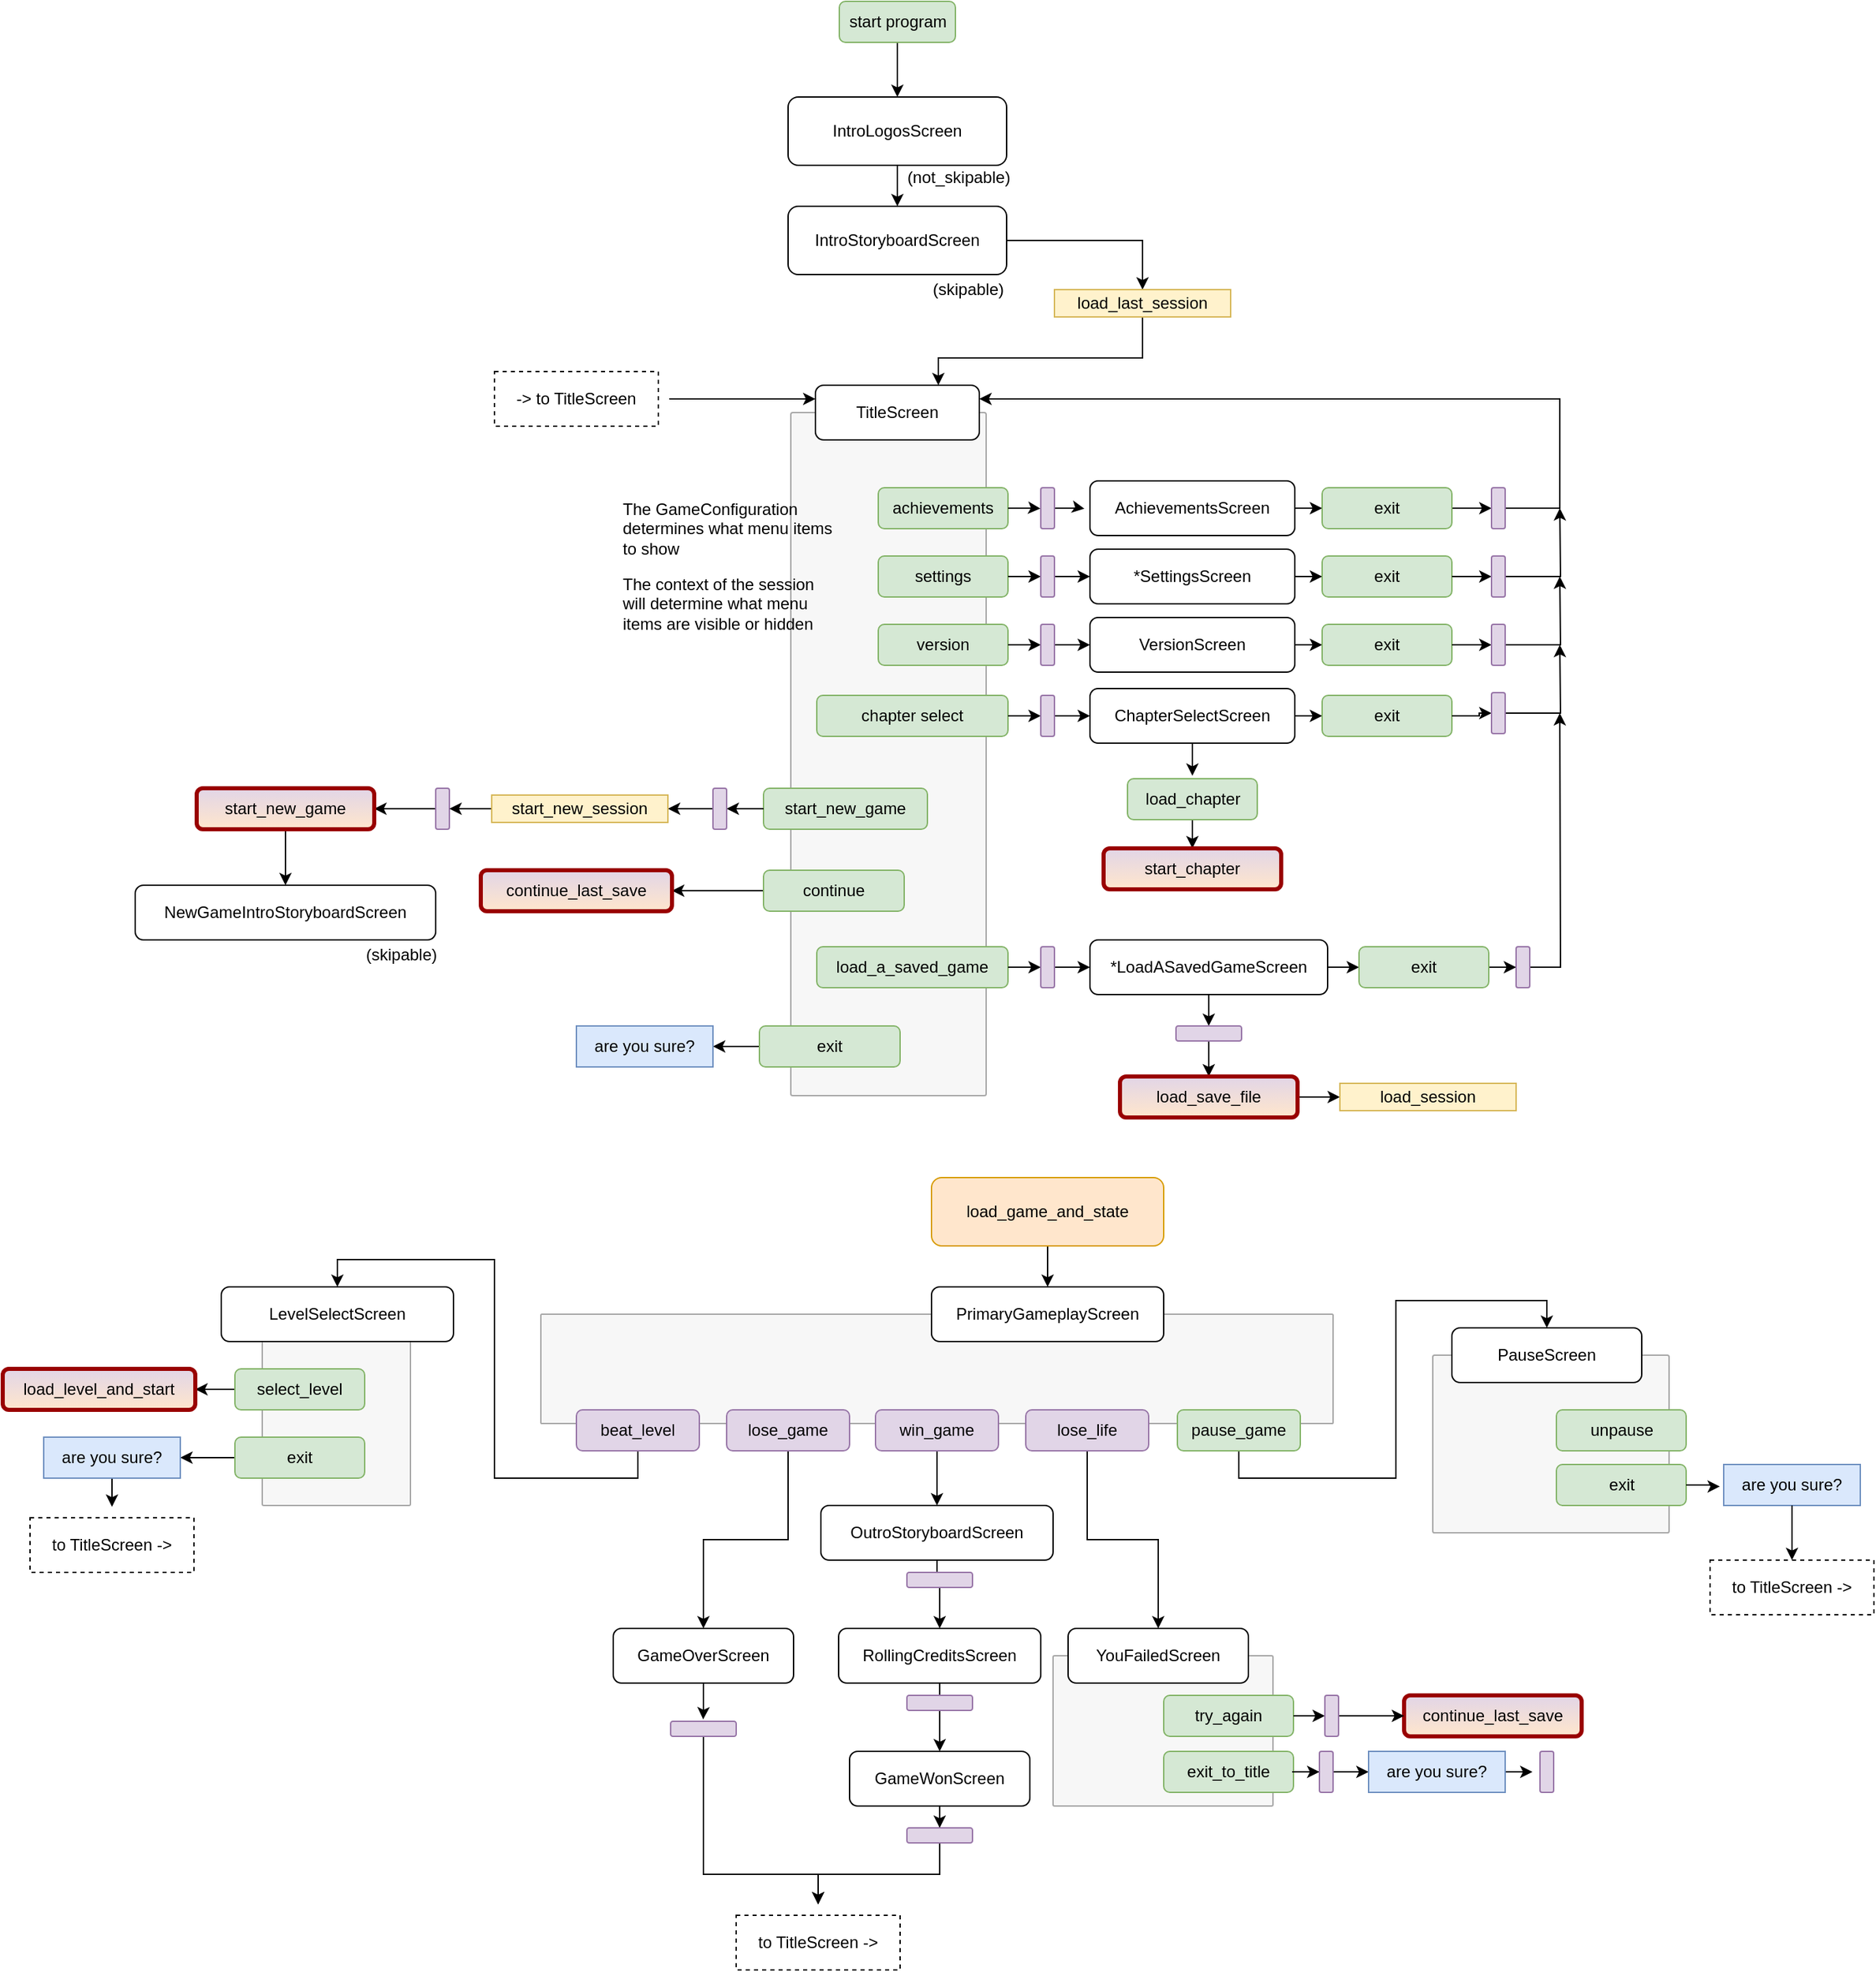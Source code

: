 <mxfile version="24.0.1" type="device">
  <diagram id="C5RBs43oDa-KdzZeNtuy" name="Page-1">
    <mxGraphModel dx="1967" dy="2144" grid="1" gridSize="10" guides="1" tooltips="1" connect="1" arrows="1" fold="1" page="1" pageScale="1" pageWidth="827" pageHeight="1169" math="0" shadow="0">
      <root>
        <mxCell id="WIyWlLk6GJQsqaUBKTNV-0" />
        <mxCell id="WIyWlLk6GJQsqaUBKTNV-1" parent="WIyWlLk6GJQsqaUBKTNV-0" />
        <mxCell id="-gGK8Kazen-XzmpA0Os2-193" value="" style="rounded=1;whiteSpace=wrap;html=1;fontSize=12;glass=0;strokeWidth=1;shadow=0;arcSize=1;strokeColor=#A6A6A6;fillColor=#F7F7F7;movable=1;resizable=1;rotatable=1;deletable=1;editable=1;locked=0;connectable=1;" parent="WIyWlLk6GJQsqaUBKTNV-1" vertex="1">
          <mxGeometry x="-280" y="920" width="108.5" height="140" as="geometry" />
        </mxCell>
        <mxCell id="-gGK8Kazen-XzmpA0Os2-168" value="" style="rounded=1;whiteSpace=wrap;html=1;fontSize=12;glass=0;strokeWidth=1;shadow=0;arcSize=1;strokeColor=#A6A6A6;fillColor=#F7F7F7;movable=1;resizable=1;rotatable=1;deletable=1;editable=1;locked=0;connectable=1;" parent="WIyWlLk6GJQsqaUBKTNV-1" vertex="1">
          <mxGeometry x="299" y="1170" width="161" height="110" as="geometry" />
        </mxCell>
        <mxCell id="-gGK8Kazen-XzmpA0Os2-160" value="" style="rounded=1;whiteSpace=wrap;html=1;fontSize=12;glass=0;strokeWidth=1;shadow=0;arcSize=1;strokeColor=#A6A6A6;fillColor=#F7F7F7;movable=1;resizable=1;rotatable=1;deletable=1;editable=1;locked=0;connectable=1;" parent="WIyWlLk6GJQsqaUBKTNV-1" vertex="1">
          <mxGeometry x="577" y="950" width="173" height="130" as="geometry" />
        </mxCell>
        <mxCell id="-gGK8Kazen-XzmpA0Os2-61" value="" style="rounded=1;whiteSpace=wrap;html=1;fontSize=12;glass=0;strokeWidth=1;shadow=0;arcSize=1;strokeColor=#A6A6A6;fillColor=#F7F7F7;" parent="WIyWlLk6GJQsqaUBKTNV-1" vertex="1">
          <mxGeometry x="-76" y="920" width="580" height="80" as="geometry" />
        </mxCell>
        <mxCell id="-gGK8Kazen-XzmpA0Os2-59" value="" style="rounded=1;whiteSpace=wrap;html=1;fontSize=12;glass=0;strokeWidth=1;shadow=0;arcSize=1;strokeColor=#A6A6A6;fillColor=#F7F7F7;movable=1;resizable=1;rotatable=1;deletable=1;editable=1;locked=0;connectable=1;" parent="WIyWlLk6GJQsqaUBKTNV-1" vertex="1">
          <mxGeometry x="107" y="260" width="143" height="500" as="geometry" />
        </mxCell>
        <mxCell id="WIyWlLk6GJQsqaUBKTNV-3" value="TitleScreen" style="rounded=1;whiteSpace=wrap;html=1;fontSize=12;glass=0;strokeWidth=1;shadow=0;" parent="WIyWlLk6GJQsqaUBKTNV-1" vertex="1">
          <mxGeometry x="125" y="240" width="120" height="40" as="geometry" />
        </mxCell>
        <mxCell id="-gGK8Kazen-XzmpA0Os2-84" style="edgeStyle=orthogonalEdgeStyle;rounded=0;orthogonalLoop=1;jettySize=auto;html=1;entryX=0.5;entryY=0;entryDx=0;entryDy=0;" parent="WIyWlLk6GJQsqaUBKTNV-1" source="-gGK8Kazen-XzmpA0Os2-0" target="-gGK8Kazen-XzmpA0Os2-2" edge="1">
          <mxGeometry relative="1" as="geometry" />
        </mxCell>
        <mxCell id="-gGK8Kazen-XzmpA0Os2-0" value="IntroLogosScreen" style="rounded=1;whiteSpace=wrap;html=1;fontSize=12;glass=0;strokeWidth=1;shadow=0;" parent="WIyWlLk6GJQsqaUBKTNV-1" vertex="1">
          <mxGeometry x="105" y="29" width="160" height="50" as="geometry" />
        </mxCell>
        <mxCell id="-gGK8Kazen-XzmpA0Os2-222" style="edgeStyle=orthogonalEdgeStyle;rounded=0;orthogonalLoop=1;jettySize=auto;html=1;exitX=1;exitY=0.5;exitDx=0;exitDy=0;entryX=0.5;entryY=0;entryDx=0;entryDy=0;" parent="WIyWlLk6GJQsqaUBKTNV-1" source="-gGK8Kazen-XzmpA0Os2-2" target="-gGK8Kazen-XzmpA0Os2-221" edge="1">
          <mxGeometry relative="1" as="geometry" />
        </mxCell>
        <mxCell id="-gGK8Kazen-XzmpA0Os2-2" value="IntroStoryboardScreen" style="rounded=1;whiteSpace=wrap;html=1;fontSize=12;glass=0;strokeWidth=1;shadow=0;" parent="WIyWlLk6GJQsqaUBKTNV-1" vertex="1">
          <mxGeometry x="105" y="109" width="160" height="50" as="geometry" />
        </mxCell>
        <mxCell id="-gGK8Kazen-XzmpA0Os2-4" value="" style="edgeStyle=orthogonalEdgeStyle;rounded=0;orthogonalLoop=1;jettySize=auto;html=1;" parent="WIyWlLk6GJQsqaUBKTNV-1" source="-gGK8Kazen-XzmpA0Os2-3" target="-gGK8Kazen-XzmpA0Os2-0" edge="1">
          <mxGeometry relative="1" as="geometry" />
        </mxCell>
        <mxCell id="-gGK8Kazen-XzmpA0Os2-3" value="start program" style="rounded=1;whiteSpace=wrap;html=1;fontSize=12;glass=0;strokeWidth=1;shadow=0;fillColor=#d5e8d4;strokeColor=#82b366;" parent="WIyWlLk6GJQsqaUBKTNV-1" vertex="1">
          <mxGeometry x="142.5" y="-41" width="85" height="30" as="geometry" />
        </mxCell>
        <mxCell id="-gGK8Kazen-XzmpA0Os2-28" style="edgeStyle=orthogonalEdgeStyle;rounded=0;orthogonalLoop=1;jettySize=auto;html=1;" parent="WIyWlLk6GJQsqaUBKTNV-1" source="-gGK8Kazen-XzmpA0Os2-6" target="-gGK8Kazen-XzmpA0Os2-22" edge="1">
          <mxGeometry relative="1" as="geometry" />
        </mxCell>
        <mxCell id="-gGK8Kazen-XzmpA0Os2-6" value="AchievementsScreen" style="rounded=1;whiteSpace=wrap;html=1;fontSize=12;glass=0;strokeWidth=1;shadow=0;" parent="WIyWlLk6GJQsqaUBKTNV-1" vertex="1">
          <mxGeometry x="326" y="310" width="150" height="40" as="geometry" />
        </mxCell>
        <mxCell id="-gGK8Kazen-XzmpA0Os2-27" style="edgeStyle=orthogonalEdgeStyle;rounded=0;orthogonalLoop=1;jettySize=auto;html=1;" parent="WIyWlLk6GJQsqaUBKTNV-1" source="-gGK8Kazen-XzmpA0Os2-7" target="-gGK8Kazen-XzmpA0Os2-23" edge="1">
          <mxGeometry relative="1" as="geometry" />
        </mxCell>
        <mxCell id="-gGK8Kazen-XzmpA0Os2-7" value="*SettingsScreen" style="rounded=1;whiteSpace=wrap;html=1;fontSize=12;glass=0;strokeWidth=1;shadow=0;" parent="WIyWlLk6GJQsqaUBKTNV-1" vertex="1">
          <mxGeometry x="326" y="360" width="150" height="40" as="geometry" />
        </mxCell>
        <mxCell id="-gGK8Kazen-XzmpA0Os2-25" style="edgeStyle=orthogonalEdgeStyle;rounded=0;orthogonalLoop=1;jettySize=auto;html=1;entryX=0;entryY=0.5;entryDx=0;entryDy=0;" parent="WIyWlLk6GJQsqaUBKTNV-1" source="-gGK8Kazen-XzmpA0Os2-8" target="-gGK8Kazen-XzmpA0Os2-24" edge="1">
          <mxGeometry relative="1" as="geometry" />
        </mxCell>
        <mxCell id="-gGK8Kazen-XzmpA0Os2-8" value="VersionScreen" style="rounded=1;whiteSpace=wrap;html=1;fontSize=12;glass=0;strokeWidth=1;shadow=0;" parent="WIyWlLk6GJQsqaUBKTNV-1" vertex="1">
          <mxGeometry x="326" y="410" width="150" height="40" as="geometry" />
        </mxCell>
        <mxCell id="-gGK8Kazen-XzmpA0Os2-10" value="achievements" style="rounded=1;whiteSpace=wrap;html=1;fontSize=12;glass=0;strokeWidth=1;shadow=0;fillColor=#d5e8d4;strokeColor=#82b366;" parent="WIyWlLk6GJQsqaUBKTNV-1" vertex="1">
          <mxGeometry x="171" y="315" width="95" height="30" as="geometry" />
        </mxCell>
        <mxCell id="-gGK8Kazen-XzmpA0Os2-11" style="edgeStyle=orthogonalEdgeStyle;rounded=0;orthogonalLoop=1;jettySize=auto;html=1;entryX=-0.027;entryY=0.508;entryDx=0;entryDy=0;entryPerimeter=0;" parent="WIyWlLk6GJQsqaUBKTNV-1" source="-gGK8Kazen-XzmpA0Os2-112" target="-gGK8Kazen-XzmpA0Os2-6" edge="1">
          <mxGeometry relative="1" as="geometry" />
        </mxCell>
        <mxCell id="-gGK8Kazen-XzmpA0Os2-13" style="edgeStyle=orthogonalEdgeStyle;rounded=0;orthogonalLoop=1;jettySize=auto;html=1;entryX=0;entryY=0.5;entryDx=0;entryDy=0;" parent="WIyWlLk6GJQsqaUBKTNV-1" source="-gGK8Kazen-XzmpA0Os2-110" target="-gGK8Kazen-XzmpA0Os2-7" edge="1">
          <mxGeometry relative="1" as="geometry" />
        </mxCell>
        <mxCell id="-gGK8Kazen-XzmpA0Os2-12" value="settings" style="rounded=1;whiteSpace=wrap;html=1;fontSize=12;glass=0;strokeWidth=1;shadow=0;fillColor=#d5e8d4;strokeColor=#82b366;" parent="WIyWlLk6GJQsqaUBKTNV-1" vertex="1">
          <mxGeometry x="171" y="365" width="95" height="30" as="geometry" />
        </mxCell>
        <mxCell id="-gGK8Kazen-XzmpA0Os2-15" style="edgeStyle=orthogonalEdgeStyle;rounded=0;orthogonalLoop=1;jettySize=auto;html=1;entryX=0;entryY=0.5;entryDx=0;entryDy=0;" parent="WIyWlLk6GJQsqaUBKTNV-1" source="-gGK8Kazen-XzmpA0Os2-109" target="-gGK8Kazen-XzmpA0Os2-8" edge="1">
          <mxGeometry relative="1" as="geometry" />
        </mxCell>
        <mxCell id="-gGK8Kazen-XzmpA0Os2-14" value="version" style="rounded=1;whiteSpace=wrap;html=1;fontSize=12;glass=0;strokeWidth=1;shadow=0;fillColor=#d5e8d4;strokeColor=#82b366;" parent="WIyWlLk6GJQsqaUBKTNV-1" vertex="1">
          <mxGeometry x="171" y="415" width="95" height="30" as="geometry" />
        </mxCell>
        <mxCell id="-gGK8Kazen-XzmpA0Os2-131" style="edgeStyle=orthogonalEdgeStyle;rounded=0;orthogonalLoop=1;jettySize=auto;html=1;" parent="WIyWlLk6GJQsqaUBKTNV-1" source="-gGK8Kazen-XzmpA0Os2-16" edge="1">
          <mxGeometry relative="1" as="geometry">
            <mxPoint x="20" y="610" as="targetPoint" />
          </mxGeometry>
        </mxCell>
        <mxCell id="-gGK8Kazen-XzmpA0Os2-16" value="continue" style="rounded=1;whiteSpace=wrap;html=1;fontSize=12;glass=0;strokeWidth=1;shadow=0;fillColor=#d5e8d4;strokeColor=#82b366;" parent="WIyWlLk6GJQsqaUBKTNV-1" vertex="1">
          <mxGeometry x="87" y="595" width="103" height="30" as="geometry" />
        </mxCell>
        <mxCell id="-gGK8Kazen-XzmpA0Os2-132" style="edgeStyle=orthogonalEdgeStyle;rounded=0;orthogonalLoop=1;jettySize=auto;html=1;entryX=0;entryY=0.5;entryDx=0;entryDy=0;" parent="WIyWlLk6GJQsqaUBKTNV-1" source="-gGK8Kazen-XzmpA0Os2-133" target="-gGK8Kazen-XzmpA0Os2-83" edge="1">
          <mxGeometry relative="1" as="geometry" />
        </mxCell>
        <mxCell id="-gGK8Kazen-XzmpA0Os2-18" value="load_a_saved_game" style="rounded=1;whiteSpace=wrap;html=1;fontSize=12;glass=0;strokeWidth=1;shadow=0;fillColor=#d5e8d4;strokeColor=#82b366;" parent="WIyWlLk6GJQsqaUBKTNV-1" vertex="1">
          <mxGeometry x="126" y="651" width="140" height="30" as="geometry" />
        </mxCell>
        <mxCell id="-gGK8Kazen-XzmpA0Os2-19" value="start_new_game" style="rounded=1;whiteSpace=wrap;html=1;fontSize=12;glass=0;strokeWidth=1;shadow=0;fillColor=#d5e8d4;strokeColor=#82b366;" parent="WIyWlLk6GJQsqaUBKTNV-1" vertex="1">
          <mxGeometry x="87" y="535" width="120" height="30" as="geometry" />
        </mxCell>
        <mxCell id="-gGK8Kazen-XzmpA0Os2-123" style="edgeStyle=orthogonalEdgeStyle;rounded=0;orthogonalLoop=1;jettySize=auto;html=1;entryX=0;entryY=0.5;entryDx=0;entryDy=0;" parent="WIyWlLk6GJQsqaUBKTNV-1" source="-gGK8Kazen-XzmpA0Os2-22" target="-gGK8Kazen-XzmpA0Os2-121" edge="1">
          <mxGeometry relative="1" as="geometry" />
        </mxCell>
        <mxCell id="-gGK8Kazen-XzmpA0Os2-22" value="exit" style="rounded=1;whiteSpace=wrap;html=1;fontSize=12;glass=0;strokeWidth=1;shadow=0;fillColor=#d5e8d4;strokeColor=#82b366;" parent="WIyWlLk6GJQsqaUBKTNV-1" vertex="1">
          <mxGeometry x="496" y="315" width="95" height="30" as="geometry" />
        </mxCell>
        <mxCell id="-gGK8Kazen-XzmpA0Os2-116" style="edgeStyle=orthogonalEdgeStyle;rounded=0;orthogonalLoop=1;jettySize=auto;html=1;" parent="WIyWlLk6GJQsqaUBKTNV-1" source="-gGK8Kazen-XzmpA0Os2-125" edge="1">
          <mxGeometry relative="1" as="geometry">
            <mxPoint x="670.0" y="330" as="targetPoint" />
          </mxGeometry>
        </mxCell>
        <mxCell id="-gGK8Kazen-XzmpA0Os2-23" value="exit" style="rounded=1;whiteSpace=wrap;html=1;fontSize=12;glass=0;strokeWidth=1;shadow=0;fillColor=#d5e8d4;strokeColor=#82b366;" parent="WIyWlLk6GJQsqaUBKTNV-1" vertex="1">
          <mxGeometry x="496" y="365" width="95" height="30" as="geometry" />
        </mxCell>
        <mxCell id="-gGK8Kazen-XzmpA0Os2-117" style="edgeStyle=orthogonalEdgeStyle;rounded=0;orthogonalLoop=1;jettySize=auto;html=1;" parent="WIyWlLk6GJQsqaUBKTNV-1" source="-gGK8Kazen-XzmpA0Os2-127" edge="1">
          <mxGeometry relative="1" as="geometry">
            <mxPoint x="670.0" y="380" as="targetPoint" />
          </mxGeometry>
        </mxCell>
        <mxCell id="-gGK8Kazen-XzmpA0Os2-24" value="exit" style="rounded=1;whiteSpace=wrap;html=1;fontSize=12;glass=0;strokeWidth=1;shadow=0;fillColor=#d5e8d4;strokeColor=#82b366;" parent="WIyWlLk6GJQsqaUBKTNV-1" vertex="1">
          <mxGeometry x="496" y="415" width="95" height="30" as="geometry" />
        </mxCell>
        <mxCell id="-gGK8Kazen-XzmpA0Os2-35" style="edgeStyle=orthogonalEdgeStyle;rounded=0;orthogonalLoop=1;jettySize=auto;html=1;entryX=0;entryY=0.5;entryDx=0;entryDy=0;" parent="WIyWlLk6GJQsqaUBKTNV-1" source="-gGK8Kazen-XzmpA0Os2-106" target="-gGK8Kazen-XzmpA0Os2-34" edge="1">
          <mxGeometry relative="1" as="geometry" />
        </mxCell>
        <mxCell id="-gGK8Kazen-XzmpA0Os2-33" value="chapter select" style="rounded=1;whiteSpace=wrap;html=1;fontSize=12;glass=0;strokeWidth=1;shadow=0;fillColor=#d5e8d4;strokeColor=#82b366;" parent="WIyWlLk6GJQsqaUBKTNV-1" vertex="1">
          <mxGeometry x="126" y="467" width="140" height="30" as="geometry" />
        </mxCell>
        <mxCell id="-gGK8Kazen-XzmpA0Os2-37" style="edgeStyle=orthogonalEdgeStyle;rounded=0;orthogonalLoop=1;jettySize=auto;html=1;" parent="WIyWlLk6GJQsqaUBKTNV-1" source="-gGK8Kazen-XzmpA0Os2-34" target="-gGK8Kazen-XzmpA0Os2-36" edge="1">
          <mxGeometry relative="1" as="geometry" />
        </mxCell>
        <mxCell id="-gGK8Kazen-XzmpA0Os2-34" value="ChapterSelectScreen" style="rounded=1;whiteSpace=wrap;html=1;fontSize=12;glass=0;strokeWidth=1;shadow=0;" parent="WIyWlLk6GJQsqaUBKTNV-1" vertex="1">
          <mxGeometry x="326" y="462" width="150" height="40" as="geometry" />
        </mxCell>
        <mxCell id="-gGK8Kazen-XzmpA0Os2-118" style="edgeStyle=orthogonalEdgeStyle;rounded=0;orthogonalLoop=1;jettySize=auto;html=1;" parent="WIyWlLk6GJQsqaUBKTNV-1" source="-gGK8Kazen-XzmpA0Os2-129" edge="1">
          <mxGeometry relative="1" as="geometry">
            <mxPoint x="670.0" y="430" as="targetPoint" />
          </mxGeometry>
        </mxCell>
        <mxCell id="-gGK8Kazen-XzmpA0Os2-36" value="exit" style="rounded=1;whiteSpace=wrap;html=1;fontSize=12;glass=0;strokeWidth=1;shadow=0;fillColor=#d5e8d4;strokeColor=#82b366;" parent="WIyWlLk6GJQsqaUBKTNV-1" vertex="1">
          <mxGeometry x="496" y="467" width="95" height="30" as="geometry" />
        </mxCell>
        <mxCell id="-gGK8Kazen-XzmpA0Os2-47" style="edgeStyle=orthogonalEdgeStyle;rounded=0;orthogonalLoop=1;jettySize=auto;html=1;entryX=0.5;entryY=0;entryDx=0;entryDy=0;" parent="WIyWlLk6GJQsqaUBKTNV-1" source="-gGK8Kazen-XzmpA0Os2-39" target="-gGK8Kazen-XzmpA0Os2-45" edge="1">
          <mxGeometry relative="1" as="geometry" />
        </mxCell>
        <mxCell id="-gGK8Kazen-XzmpA0Os2-39" value="load_game_and_state" style="rounded=1;whiteSpace=wrap;html=1;fontSize=12;glass=0;strokeWidth=1;shadow=0;fillColor=#ffe6cc;strokeColor=#d79b00;" parent="WIyWlLk6GJQsqaUBKTNV-1" vertex="1">
          <mxGeometry x="210" y="820" width="170" height="50" as="geometry" />
        </mxCell>
        <mxCell id="-gGK8Kazen-XzmpA0Os2-45" value="PrimaryGameplayScreen" style="rounded=1;whiteSpace=wrap;html=1;fontSize=12;glass=0;strokeWidth=1;shadow=0;" parent="WIyWlLk6GJQsqaUBKTNV-1" vertex="1">
          <mxGeometry x="210" y="900" width="170" height="40" as="geometry" />
        </mxCell>
        <mxCell id="-gGK8Kazen-XzmpA0Os2-56" style="edgeStyle=orthogonalEdgeStyle;rounded=0;orthogonalLoop=1;jettySize=auto;html=1;" parent="WIyWlLk6GJQsqaUBKTNV-1" source="-gGK8Kazen-XzmpA0Os2-48" target="-gGK8Kazen-XzmpA0Os2-55" edge="1">
          <mxGeometry relative="1" as="geometry" />
        </mxCell>
        <mxCell id="-gGK8Kazen-XzmpA0Os2-48" value="win_game" style="rounded=1;whiteSpace=wrap;html=1;fontSize=12;glass=0;strokeWidth=1;shadow=0;fillColor=#e1d5e7;strokeColor=#9673a6;" parent="WIyWlLk6GJQsqaUBKTNV-1" vertex="1">
          <mxGeometry x="169" y="990" width="90" height="30" as="geometry" />
        </mxCell>
        <mxCell id="-gGK8Kazen-XzmpA0Os2-80" style="edgeStyle=orthogonalEdgeStyle;rounded=0;orthogonalLoop=1;jettySize=auto;html=1;" parent="WIyWlLk6GJQsqaUBKTNV-1" source="-gGK8Kazen-XzmpA0Os2-49" target="-gGK8Kazen-XzmpA0Os2-79" edge="1">
          <mxGeometry relative="1" as="geometry" />
        </mxCell>
        <mxCell id="-gGK8Kazen-XzmpA0Os2-49" value="lose_life" style="rounded=1;whiteSpace=wrap;html=1;fontSize=12;glass=0;strokeWidth=1;shadow=0;fillColor=#e1d5e7;strokeColor=#9673a6;" parent="WIyWlLk6GJQsqaUBKTNV-1" vertex="1">
          <mxGeometry x="279" y="990" width="90" height="30" as="geometry" />
        </mxCell>
        <mxCell id="-gGK8Kazen-XzmpA0Os2-159" style="edgeStyle=orthogonalEdgeStyle;rounded=0;orthogonalLoop=1;jettySize=auto;html=1;entryX=0.5;entryY=0;entryDx=0;entryDy=0;exitX=0.5;exitY=1;exitDx=0;exitDy=0;" parent="WIyWlLk6GJQsqaUBKTNV-1" source="-gGK8Kazen-XzmpA0Os2-51" target="-gGK8Kazen-XzmpA0Os2-74" edge="1">
          <mxGeometry relative="1" as="geometry">
            <Array as="points">
              <mxPoint x="435" y="1040" />
              <mxPoint x="550" y="1040" />
              <mxPoint x="550" y="910" />
              <mxPoint x="661" y="910" />
            </Array>
          </mxGeometry>
        </mxCell>
        <mxCell id="-gGK8Kazen-XzmpA0Os2-51" value="pause_game" style="rounded=1;whiteSpace=wrap;html=1;fontSize=12;glass=0;strokeWidth=1;shadow=0;fillColor=#d5e8d4;strokeColor=#82b366;" parent="WIyWlLk6GJQsqaUBKTNV-1" vertex="1">
          <mxGeometry x="390" y="990" width="90" height="30" as="geometry" />
        </mxCell>
        <mxCell id="-gGK8Kazen-XzmpA0Os2-190" style="edgeStyle=orthogonalEdgeStyle;rounded=0;orthogonalLoop=1;jettySize=auto;html=1;" parent="WIyWlLk6GJQsqaUBKTNV-1" source="-gGK8Kazen-XzmpA0Os2-52" target="-gGK8Kazen-XzmpA0Os2-176" edge="1">
          <mxGeometry relative="1" as="geometry" />
        </mxCell>
        <mxCell id="-gGK8Kazen-XzmpA0Os2-52" value="lose_game" style="rounded=1;whiteSpace=wrap;html=1;fontSize=12;glass=0;strokeWidth=1;shadow=0;fillColor=#e1d5e7;strokeColor=#9673a6;" parent="WIyWlLk6GJQsqaUBKTNV-1" vertex="1">
          <mxGeometry x="60" y="990" width="90" height="30" as="geometry" />
        </mxCell>
        <mxCell id="-gGK8Kazen-XzmpA0Os2-78" style="edgeStyle=orthogonalEdgeStyle;rounded=0;orthogonalLoop=1;jettySize=auto;html=1;entryX=0.5;entryY=0;entryDx=0;entryDy=0;exitX=0.5;exitY=1;exitDx=0;exitDy=0;" parent="WIyWlLk6GJQsqaUBKTNV-1" source="-gGK8Kazen-XzmpA0Os2-204" target="-gGK8Kazen-XzmpA0Os2-77" edge="1">
          <mxGeometry relative="1" as="geometry" />
        </mxCell>
        <mxCell id="-gGK8Kazen-XzmpA0Os2-55" value="OutroStoryboardScreen" style="rounded=1;whiteSpace=wrap;html=1;fontSize=12;glass=0;strokeWidth=1;shadow=0;" parent="WIyWlLk6GJQsqaUBKTNV-1" vertex="1">
          <mxGeometry x="129" y="1060" width="170" height="40" as="geometry" />
        </mxCell>
        <mxCell id="-gGK8Kazen-XzmpA0Os2-97" style="edgeStyle=orthogonalEdgeStyle;rounded=0;orthogonalLoop=1;jettySize=auto;html=1;entryX=1;entryY=0.5;entryDx=0;entryDy=0;" parent="WIyWlLk6GJQsqaUBKTNV-1" source="-gGK8Kazen-XzmpA0Os2-146" target="-gGK8Kazen-XzmpA0Os2-96" edge="1">
          <mxGeometry relative="1" as="geometry" />
        </mxCell>
        <mxCell id="-gGK8Kazen-XzmpA0Os2-60" value="NewGameIntroStoryboardScreen" style="rounded=1;whiteSpace=wrap;html=1;fontSize=12;glass=0;strokeWidth=1;shadow=0;" parent="WIyWlLk6GJQsqaUBKTNV-1" vertex="1">
          <mxGeometry x="-373" y="606" width="220" height="40" as="geometry" />
        </mxCell>
        <mxCell id="-gGK8Kazen-XzmpA0Os2-74" value="PauseScreen" style="rounded=1;whiteSpace=wrap;html=1;fontSize=12;glass=0;strokeWidth=1;shadow=0;" parent="WIyWlLk6GJQsqaUBKTNV-1" vertex="1">
          <mxGeometry x="591" y="930" width="139" height="40" as="geometry" />
        </mxCell>
        <mxCell id="-gGK8Kazen-XzmpA0Os2-180" style="edgeStyle=orthogonalEdgeStyle;rounded=0;orthogonalLoop=1;jettySize=auto;html=1;entryX=0.5;entryY=0;entryDx=0;entryDy=0;" parent="WIyWlLk6GJQsqaUBKTNV-1" source="-gGK8Kazen-XzmpA0Os2-77" target="-gGK8Kazen-XzmpA0Os2-158" edge="1">
          <mxGeometry relative="1" as="geometry" />
        </mxCell>
        <mxCell id="-gGK8Kazen-XzmpA0Os2-77" value="GameWonScreen" style="rounded=1;whiteSpace=wrap;html=1;fontSize=12;glass=0;strokeWidth=1;shadow=0;" parent="WIyWlLk6GJQsqaUBKTNV-1" vertex="1">
          <mxGeometry x="150" y="1240" width="132" height="40" as="geometry" />
        </mxCell>
        <mxCell id="-gGK8Kazen-XzmpA0Os2-79" value="YouFailedScreen" style="rounded=1;whiteSpace=wrap;html=1;fontSize=12;glass=0;strokeWidth=1;shadow=0;" parent="WIyWlLk6GJQsqaUBKTNV-1" vertex="1">
          <mxGeometry x="310" y="1150" width="132" height="40" as="geometry" />
        </mxCell>
        <mxCell id="-gGK8Kazen-XzmpA0Os2-81" value="exit" style="rounded=1;whiteSpace=wrap;html=1;fontSize=12;glass=0;strokeWidth=1;shadow=0;fillColor=#d5e8d4;strokeColor=#82b366;" parent="WIyWlLk6GJQsqaUBKTNV-1" vertex="1">
          <mxGeometry x="667.5" y="1030" width="95" height="30" as="geometry" />
        </mxCell>
        <mxCell id="-gGK8Kazen-XzmpA0Os2-137" style="edgeStyle=orthogonalEdgeStyle;rounded=0;orthogonalLoop=1;jettySize=auto;html=1;entryX=0;entryY=0.5;entryDx=0;entryDy=0;" parent="WIyWlLk6GJQsqaUBKTNV-1" source="-gGK8Kazen-XzmpA0Os2-83" target="-gGK8Kazen-XzmpA0Os2-136" edge="1">
          <mxGeometry relative="1" as="geometry" />
        </mxCell>
        <mxCell id="-gGK8Kazen-XzmpA0Os2-142" style="edgeStyle=orthogonalEdgeStyle;rounded=0;orthogonalLoop=1;jettySize=auto;html=1;entryX=0.5;entryY=0;entryDx=0;entryDy=0;" parent="WIyWlLk6GJQsqaUBKTNV-1" source="-gGK8Kazen-XzmpA0Os2-217" target="-gGK8Kazen-XzmpA0Os2-141" edge="1">
          <mxGeometry relative="1" as="geometry" />
        </mxCell>
        <mxCell id="-gGK8Kazen-XzmpA0Os2-83" value="*LoadASavedGameScreen" style="rounded=1;whiteSpace=wrap;html=1;fontSize=12;glass=0;strokeWidth=1;shadow=0;" parent="WIyWlLk6GJQsqaUBKTNV-1" vertex="1">
          <mxGeometry x="326" y="646" width="174" height="40" as="geometry" />
        </mxCell>
        <mxCell id="-gGK8Kazen-XzmpA0Os2-145" style="edgeStyle=orthogonalEdgeStyle;rounded=0;orthogonalLoop=1;jettySize=auto;html=1;entryX=0.5;entryY=0;entryDx=0;entryDy=0;" parent="WIyWlLk6GJQsqaUBKTNV-1" source="-gGK8Kazen-XzmpA0Os2-85" target="-gGK8Kazen-XzmpA0Os2-144" edge="1">
          <mxGeometry relative="1" as="geometry" />
        </mxCell>
        <mxCell id="-gGK8Kazen-XzmpA0Os2-85" value="load_chapter" style="rounded=1;whiteSpace=wrap;html=1;fontSize=12;glass=0;strokeWidth=1;shadow=0;fillColor=#d5e8d4;strokeColor=#82b366;" parent="WIyWlLk6GJQsqaUBKTNV-1" vertex="1">
          <mxGeometry x="353.5" y="528" width="95" height="30" as="geometry" />
        </mxCell>
        <mxCell id="-gGK8Kazen-XzmpA0Os2-87" style="edgeStyle=orthogonalEdgeStyle;rounded=0;orthogonalLoop=1;jettySize=auto;html=1;entryX=0.5;entryY=-0.07;entryDx=0;entryDy=0;entryPerimeter=0;" parent="WIyWlLk6GJQsqaUBKTNV-1" source="-gGK8Kazen-XzmpA0Os2-34" target="-gGK8Kazen-XzmpA0Os2-85" edge="1">
          <mxGeometry relative="1" as="geometry" />
        </mxCell>
        <mxCell id="-gGK8Kazen-XzmpA0Os2-192" style="edgeStyle=orthogonalEdgeStyle;rounded=0;orthogonalLoop=1;jettySize=auto;html=1;entryX=0.5;entryY=0;entryDx=0;entryDy=0;exitX=0.5;exitY=1;exitDx=0;exitDy=0;" parent="WIyWlLk6GJQsqaUBKTNV-1" source="-gGK8Kazen-XzmpA0Os2-92" target="-gGK8Kazen-XzmpA0Os2-191" edge="1">
          <mxGeometry relative="1" as="geometry">
            <Array as="points">
              <mxPoint x="-5" y="1040" />
              <mxPoint x="-110" y="1040" />
              <mxPoint x="-110" y="880" />
              <mxPoint x="-225" y="880" />
            </Array>
          </mxGeometry>
        </mxCell>
        <mxCell id="-gGK8Kazen-XzmpA0Os2-92" value="beat_level" style="rounded=1;whiteSpace=wrap;html=1;fontSize=12;glass=0;strokeWidth=1;shadow=0;fillColor=#e1d5e7;strokeColor=#9673a6;" parent="WIyWlLk6GJQsqaUBKTNV-1" vertex="1">
          <mxGeometry x="-50" y="990" width="90" height="30" as="geometry" />
        </mxCell>
        <mxCell id="-gGK8Kazen-XzmpA0Os2-233" style="edgeStyle=orthogonalEdgeStyle;rounded=0;orthogonalLoop=1;jettySize=auto;html=1;entryX=0.5;entryY=0;entryDx=0;entryDy=0;" parent="WIyWlLk6GJQsqaUBKTNV-1" source="-gGK8Kazen-XzmpA0Os2-96" target="-gGK8Kazen-XzmpA0Os2-60" edge="1">
          <mxGeometry relative="1" as="geometry" />
        </mxCell>
        <mxCell id="-gGK8Kazen-XzmpA0Os2-96" value="start_new_game" style="rounded=1;whiteSpace=wrap;html=1;fontSize=12;glass=0;strokeWidth=3;shadow=0;fillColor=#e1d5e7;strokeColor=#990000;gradientColor=#FFE6CC;" parent="WIyWlLk6GJQsqaUBKTNV-1" vertex="1">
          <mxGeometry x="-328" y="535" width="130" height="30" as="geometry" />
        </mxCell>
        <mxCell id="-gGK8Kazen-XzmpA0Os2-98" value="(skipable)" style="text;html=1;strokeColor=none;fillColor=none;align=center;verticalAlign=middle;whiteSpace=wrap;rounded=0;" parent="WIyWlLk6GJQsqaUBKTNV-1" vertex="1">
          <mxGeometry x="207" y="155" width="60" height="30" as="geometry" />
        </mxCell>
        <mxCell id="-gGK8Kazen-XzmpA0Os2-99" value="(not_skipable)" style="text;html=1;strokeColor=none;fillColor=none;align=center;verticalAlign=middle;whiteSpace=wrap;rounded=0;" parent="WIyWlLk6GJQsqaUBKTNV-1" vertex="1">
          <mxGeometry x="200" y="73" width="60" height="30" as="geometry" />
        </mxCell>
        <mxCell id="-gGK8Kazen-XzmpA0Os2-100" value="(skipable)" style="text;html=1;strokeColor=none;fillColor=none;align=center;verticalAlign=middle;whiteSpace=wrap;rounded=0;" parent="WIyWlLk6GJQsqaUBKTNV-1" vertex="1">
          <mxGeometry x="-208" y="642" width="60" height="30" as="geometry" />
        </mxCell>
        <mxCell id="-gGK8Kazen-XzmpA0Os2-103" value="" style="edgeStyle=orthogonalEdgeStyle;rounded=0;orthogonalLoop=1;jettySize=auto;html=1;" parent="WIyWlLk6GJQsqaUBKTNV-1" source="-gGK8Kazen-XzmpA0Os2-19" target="-gGK8Kazen-XzmpA0Os2-101" edge="1">
          <mxGeometry relative="1" as="geometry">
            <mxPoint x="87" y="550" as="sourcePoint" />
            <mxPoint x="17" y="550" as="targetPoint" />
          </mxGeometry>
        </mxCell>
        <mxCell id="-gGK8Kazen-XzmpA0Os2-225" style="edgeStyle=orthogonalEdgeStyle;rounded=0;orthogonalLoop=1;jettySize=auto;html=1;entryX=1;entryY=0.5;entryDx=0;entryDy=0;" parent="WIyWlLk6GJQsqaUBKTNV-1" source="-gGK8Kazen-XzmpA0Os2-101" target="-gGK8Kazen-XzmpA0Os2-224" edge="1">
          <mxGeometry relative="1" as="geometry" />
        </mxCell>
        <mxCell id="-gGK8Kazen-XzmpA0Os2-101" value="" style="rounded=1;whiteSpace=wrap;html=1;fillColor=#e1d5e7;strokeColor=#9673a6;" parent="WIyWlLk6GJQsqaUBKTNV-1" vertex="1">
          <mxGeometry x="50" y="535" width="10" height="30" as="geometry" />
        </mxCell>
        <mxCell id="-gGK8Kazen-XzmpA0Os2-108" value="" style="edgeStyle=orthogonalEdgeStyle;rounded=0;orthogonalLoop=1;jettySize=auto;html=1;entryX=0;entryY=0.5;entryDx=0;entryDy=0;" parent="WIyWlLk6GJQsqaUBKTNV-1" source="-gGK8Kazen-XzmpA0Os2-33" target="-gGK8Kazen-XzmpA0Os2-106" edge="1">
          <mxGeometry relative="1" as="geometry">
            <mxPoint x="266" y="482" as="sourcePoint" />
            <mxPoint x="326" y="482" as="targetPoint" />
          </mxGeometry>
        </mxCell>
        <mxCell id="-gGK8Kazen-XzmpA0Os2-106" value="" style="rounded=1;whiteSpace=wrap;html=1;fillColor=#e1d5e7;strokeColor=#9673a6;" parent="WIyWlLk6GJQsqaUBKTNV-1" vertex="1">
          <mxGeometry x="290" y="467" width="10" height="30" as="geometry" />
        </mxCell>
        <mxCell id="-gGK8Kazen-XzmpA0Os2-111" value="" style="edgeStyle=orthogonalEdgeStyle;rounded=0;orthogonalLoop=1;jettySize=auto;html=1;entryX=0;entryY=0.5;entryDx=0;entryDy=0;" parent="WIyWlLk6GJQsqaUBKTNV-1" source="-gGK8Kazen-XzmpA0Os2-12" target="-gGK8Kazen-XzmpA0Os2-110" edge="1">
          <mxGeometry relative="1" as="geometry">
            <mxPoint x="266" y="380" as="sourcePoint" />
            <mxPoint x="326" y="380" as="targetPoint" />
          </mxGeometry>
        </mxCell>
        <mxCell id="-gGK8Kazen-XzmpA0Os2-110" value="" style="rounded=1;whiteSpace=wrap;html=1;fillColor=#e1d5e7;strokeColor=#9673a6;" parent="WIyWlLk6GJQsqaUBKTNV-1" vertex="1">
          <mxGeometry x="290" y="365" width="10" height="30" as="geometry" />
        </mxCell>
        <mxCell id="-gGK8Kazen-XzmpA0Os2-113" value="" style="edgeStyle=orthogonalEdgeStyle;rounded=0;orthogonalLoop=1;jettySize=auto;html=1;entryX=-0.027;entryY=0.508;entryDx=0;entryDy=0;entryPerimeter=0;" parent="WIyWlLk6GJQsqaUBKTNV-1" source="-gGK8Kazen-XzmpA0Os2-10" target="-gGK8Kazen-XzmpA0Os2-112" edge="1">
          <mxGeometry relative="1" as="geometry">
            <mxPoint x="266" y="330" as="sourcePoint" />
            <mxPoint x="322" y="330" as="targetPoint" />
          </mxGeometry>
        </mxCell>
        <mxCell id="-gGK8Kazen-XzmpA0Os2-112" value="" style="rounded=1;whiteSpace=wrap;html=1;fillColor=#e1d5e7;strokeColor=#9673a6;" parent="WIyWlLk6GJQsqaUBKTNV-1" vertex="1">
          <mxGeometry x="290" y="315" width="10" height="30" as="geometry" />
        </mxCell>
        <mxCell id="-gGK8Kazen-XzmpA0Os2-114" value="" style="edgeStyle=orthogonalEdgeStyle;rounded=0;orthogonalLoop=1;jettySize=auto;html=1;entryX=0;entryY=0.5;entryDx=0;entryDy=0;" parent="WIyWlLk6GJQsqaUBKTNV-1" source="-gGK8Kazen-XzmpA0Os2-14" target="-gGK8Kazen-XzmpA0Os2-109" edge="1">
          <mxGeometry relative="1" as="geometry">
            <mxPoint x="266" y="430" as="sourcePoint" />
            <mxPoint x="326" y="430" as="targetPoint" />
          </mxGeometry>
        </mxCell>
        <mxCell id="-gGK8Kazen-XzmpA0Os2-109" value="" style="rounded=1;whiteSpace=wrap;html=1;fillColor=#e1d5e7;strokeColor=#9673a6;" parent="WIyWlLk6GJQsqaUBKTNV-1" vertex="1">
          <mxGeometry x="290" y="415" width="10" height="30" as="geometry" />
        </mxCell>
        <mxCell id="-gGK8Kazen-XzmpA0Os2-124" style="edgeStyle=orthogonalEdgeStyle;rounded=0;orthogonalLoop=1;jettySize=auto;html=1;entryX=1;entryY=0.25;entryDx=0;entryDy=0;" parent="WIyWlLk6GJQsqaUBKTNV-1" source="-gGK8Kazen-XzmpA0Os2-121" target="WIyWlLk6GJQsqaUBKTNV-3" edge="1">
          <mxGeometry relative="1" as="geometry">
            <Array as="points">
              <mxPoint x="670" y="330" />
              <mxPoint x="670" y="250" />
            </Array>
          </mxGeometry>
        </mxCell>
        <mxCell id="-gGK8Kazen-XzmpA0Os2-121" value="" style="rounded=1;whiteSpace=wrap;html=1;fillColor=#e1d5e7;strokeColor=#9673a6;" parent="WIyWlLk6GJQsqaUBKTNV-1" vertex="1">
          <mxGeometry x="620" y="315" width="10" height="30" as="geometry" />
        </mxCell>
        <mxCell id="-gGK8Kazen-XzmpA0Os2-126" value="" style="edgeStyle=orthogonalEdgeStyle;rounded=0;orthogonalLoop=1;jettySize=auto;html=1;" parent="WIyWlLk6GJQsqaUBKTNV-1" source="-gGK8Kazen-XzmpA0Os2-23" target="-gGK8Kazen-XzmpA0Os2-125" edge="1">
          <mxGeometry relative="1" as="geometry">
            <mxPoint x="670.0" y="330" as="targetPoint" />
            <mxPoint x="591" y="380" as="sourcePoint" />
          </mxGeometry>
        </mxCell>
        <mxCell id="-gGK8Kazen-XzmpA0Os2-125" value="" style="rounded=1;whiteSpace=wrap;html=1;fillColor=#e1d5e7;strokeColor=#9673a6;" parent="WIyWlLk6GJQsqaUBKTNV-1" vertex="1">
          <mxGeometry x="620" y="365" width="10" height="30" as="geometry" />
        </mxCell>
        <mxCell id="-gGK8Kazen-XzmpA0Os2-128" value="" style="edgeStyle=orthogonalEdgeStyle;rounded=0;orthogonalLoop=1;jettySize=auto;html=1;" parent="WIyWlLk6GJQsqaUBKTNV-1" source="-gGK8Kazen-XzmpA0Os2-24" target="-gGK8Kazen-XzmpA0Os2-127" edge="1">
          <mxGeometry relative="1" as="geometry">
            <mxPoint x="670.0" y="380" as="targetPoint" />
            <mxPoint x="591" y="430" as="sourcePoint" />
          </mxGeometry>
        </mxCell>
        <mxCell id="-gGK8Kazen-XzmpA0Os2-127" value="" style="rounded=1;whiteSpace=wrap;html=1;fillColor=#e1d5e7;strokeColor=#9673a6;" parent="WIyWlLk6GJQsqaUBKTNV-1" vertex="1">
          <mxGeometry x="620" y="415" width="10" height="30" as="geometry" />
        </mxCell>
        <mxCell id="-gGK8Kazen-XzmpA0Os2-130" value="" style="edgeStyle=orthogonalEdgeStyle;rounded=0;orthogonalLoop=1;jettySize=auto;html=1;" parent="WIyWlLk6GJQsqaUBKTNV-1" source="-gGK8Kazen-XzmpA0Os2-36" target="-gGK8Kazen-XzmpA0Os2-129" edge="1">
          <mxGeometry relative="1" as="geometry">
            <mxPoint x="670.0" y="430" as="targetPoint" />
            <mxPoint x="591" y="482" as="sourcePoint" />
          </mxGeometry>
        </mxCell>
        <mxCell id="-gGK8Kazen-XzmpA0Os2-129" value="" style="rounded=1;whiteSpace=wrap;html=1;fillColor=#e1d5e7;strokeColor=#9673a6;" parent="WIyWlLk6GJQsqaUBKTNV-1" vertex="1">
          <mxGeometry x="620" y="465" width="10" height="30" as="geometry" />
        </mxCell>
        <mxCell id="-gGK8Kazen-XzmpA0Os2-134" value="" style="edgeStyle=orthogonalEdgeStyle;rounded=0;orthogonalLoop=1;jettySize=auto;html=1;entryX=0;entryY=0.5;entryDx=0;entryDy=0;" parent="WIyWlLk6GJQsqaUBKTNV-1" source="-gGK8Kazen-XzmpA0Os2-18" target="-gGK8Kazen-XzmpA0Os2-133" edge="1">
          <mxGeometry relative="1" as="geometry">
            <mxPoint x="266" y="666" as="sourcePoint" />
            <mxPoint x="326" y="666" as="targetPoint" />
          </mxGeometry>
        </mxCell>
        <mxCell id="-gGK8Kazen-XzmpA0Os2-133" value="" style="rounded=1;whiteSpace=wrap;html=1;fillColor=#e1d5e7;strokeColor=#9673a6;" parent="WIyWlLk6GJQsqaUBKTNV-1" vertex="1">
          <mxGeometry x="290" y="651" width="10" height="30" as="geometry" />
        </mxCell>
        <mxCell id="-gGK8Kazen-XzmpA0Os2-135" value="continue_last_save" style="rounded=1;whiteSpace=wrap;html=1;fontSize=12;glass=0;strokeWidth=3;shadow=0;fillColor=#e1d5e7;strokeColor=#990000;gradientColor=#FFE6CC;" parent="WIyWlLk6GJQsqaUBKTNV-1" vertex="1">
          <mxGeometry x="-120" y="595" width="140" height="30" as="geometry" />
        </mxCell>
        <mxCell id="-gGK8Kazen-XzmpA0Os2-139" style="edgeStyle=orthogonalEdgeStyle;rounded=0;orthogonalLoop=1;jettySize=auto;html=1;entryX=0;entryY=0.5;entryDx=0;entryDy=0;" parent="WIyWlLk6GJQsqaUBKTNV-1" source="-gGK8Kazen-XzmpA0Os2-136" target="-gGK8Kazen-XzmpA0Os2-138" edge="1">
          <mxGeometry relative="1" as="geometry" />
        </mxCell>
        <mxCell id="-gGK8Kazen-XzmpA0Os2-136" value="exit" style="rounded=1;whiteSpace=wrap;html=1;fontSize=12;glass=0;strokeWidth=1;shadow=0;fillColor=#d5e8d4;strokeColor=#82b366;" parent="WIyWlLk6GJQsqaUBKTNV-1" vertex="1">
          <mxGeometry x="523" y="651" width="95" height="30" as="geometry" />
        </mxCell>
        <mxCell id="-gGK8Kazen-XzmpA0Os2-140" style="edgeStyle=orthogonalEdgeStyle;rounded=0;orthogonalLoop=1;jettySize=auto;html=1;" parent="WIyWlLk6GJQsqaUBKTNV-1" source="-gGK8Kazen-XzmpA0Os2-138" edge="1">
          <mxGeometry relative="1" as="geometry">
            <mxPoint x="670" y="480" as="targetPoint" />
          </mxGeometry>
        </mxCell>
        <mxCell id="-gGK8Kazen-XzmpA0Os2-138" value="" style="rounded=1;whiteSpace=wrap;html=1;fillColor=#e1d5e7;strokeColor=#9673a6;" parent="WIyWlLk6GJQsqaUBKTNV-1" vertex="1">
          <mxGeometry x="638" y="651" width="10" height="30" as="geometry" />
        </mxCell>
        <mxCell id="-gGK8Kazen-XzmpA0Os2-231" style="edgeStyle=orthogonalEdgeStyle;rounded=0;orthogonalLoop=1;jettySize=auto;html=1;entryX=0;entryY=0.5;entryDx=0;entryDy=0;" parent="WIyWlLk6GJQsqaUBKTNV-1" source="-gGK8Kazen-XzmpA0Os2-141" target="-gGK8Kazen-XzmpA0Os2-227" edge="1">
          <mxGeometry relative="1" as="geometry" />
        </mxCell>
        <mxCell id="-gGK8Kazen-XzmpA0Os2-141" value="load_save_file" style="rounded=1;whiteSpace=wrap;html=1;fontSize=12;glass=0;strokeWidth=3;shadow=0;fillColor=#e1d5e7;strokeColor=#990000;gradientColor=#FFE6CC;" parent="WIyWlLk6GJQsqaUBKTNV-1" vertex="1">
          <mxGeometry x="348" y="746" width="130" height="30" as="geometry" />
        </mxCell>
        <mxCell id="-gGK8Kazen-XzmpA0Os2-144" value="start_chapter" style="rounded=1;whiteSpace=wrap;html=1;fontSize=12;glass=0;strokeWidth=3;shadow=0;fillColor=#e1d5e7;strokeColor=#990000;gradientColor=#FFE6CC;" parent="WIyWlLk6GJQsqaUBKTNV-1" vertex="1">
          <mxGeometry x="336" y="579" width="130" height="30" as="geometry" />
        </mxCell>
        <mxCell id="-gGK8Kazen-XzmpA0Os2-146" value="" style="rounded=1;whiteSpace=wrap;html=1;fillColor=#e1d5e7;strokeColor=#9673a6;" parent="WIyWlLk6GJQsqaUBKTNV-1" vertex="1">
          <mxGeometry x="-153" y="535" width="10" height="30" as="geometry" />
        </mxCell>
        <mxCell id="-gGK8Kazen-XzmpA0Os2-151" value="" style="edgeStyle=orthogonalEdgeStyle;rounded=0;orthogonalLoop=1;jettySize=auto;html=1;entryX=0.5;entryY=0;entryDx=0;entryDy=0;" parent="WIyWlLk6GJQsqaUBKTNV-1" source="-gGK8Kazen-XzmpA0Os2-55" target="-gGK8Kazen-XzmpA0Os2-150" edge="1">
          <mxGeometry relative="1" as="geometry">
            <mxPoint x="214" y="1100" as="sourcePoint" />
            <mxPoint x="213" y="1150" as="targetPoint" />
          </mxGeometry>
        </mxCell>
        <mxCell id="-gGK8Kazen-XzmpA0Os2-207" style="edgeStyle=orthogonalEdgeStyle;rounded=0;orthogonalLoop=1;jettySize=auto;html=1;entryX=0.5;entryY=0;entryDx=0;entryDy=0;" parent="WIyWlLk6GJQsqaUBKTNV-1" source="-gGK8Kazen-XzmpA0Os2-150" target="-gGK8Kazen-XzmpA0Os2-204" edge="1">
          <mxGeometry relative="1" as="geometry" />
        </mxCell>
        <mxCell id="-gGK8Kazen-XzmpA0Os2-150" value="" style="rounded=1;whiteSpace=wrap;html=1;fontSize=9;glass=0;strokeWidth=1;shadow=0;fillColor=#e1d5e7;strokeColor=#9673a6;" parent="WIyWlLk6GJQsqaUBKTNV-1" vertex="1">
          <mxGeometry x="192" y="1109" width="48" height="11" as="geometry" />
        </mxCell>
        <mxCell id="-gGK8Kazen-XzmpA0Os2-187" style="edgeStyle=orthogonalEdgeStyle;rounded=0;orthogonalLoop=1;jettySize=auto;html=1;entryX=0.5;entryY=0;entryDx=0;entryDy=0;" parent="WIyWlLk6GJQsqaUBKTNV-1" source="-gGK8Kazen-XzmpA0Os2-158" target="-gGK8Kazen-XzmpA0Os2-184" edge="1">
          <mxGeometry relative="1" as="geometry">
            <Array as="points">
              <mxPoint x="216" y="1330" />
              <mxPoint x="127" y="1330" />
            </Array>
          </mxGeometry>
        </mxCell>
        <mxCell id="-gGK8Kazen-XzmpA0Os2-158" value="" style="rounded=1;whiteSpace=wrap;html=1;fontSize=9;glass=0;strokeWidth=1;shadow=0;fillColor=#e1d5e7;strokeColor=#9673a6;" parent="WIyWlLk6GJQsqaUBKTNV-1" vertex="1">
          <mxGeometry x="192" y="1296" width="48" height="11" as="geometry" />
        </mxCell>
        <mxCell id="-gGK8Kazen-XzmpA0Os2-162" value="are you sure?" style="rounded=0;whiteSpace=wrap;html=1;fillColor=#dae8fc;strokeColor=#6c8ebf;" parent="WIyWlLk6GJQsqaUBKTNV-1" vertex="1">
          <mxGeometry x="790" y="1030" width="100" height="30" as="geometry" />
        </mxCell>
        <mxCell id="-gGK8Kazen-XzmpA0Os2-167" value="continue_last_save" style="rounded=1;whiteSpace=wrap;html=1;fontSize=12;glass=0;strokeWidth=3;shadow=0;fillColor=#e1d5e7;strokeColor=#990000;gradientColor=#FFE6CC;" parent="WIyWlLk6GJQsqaUBKTNV-1" vertex="1">
          <mxGeometry x="556" y="1199" width="130" height="30" as="geometry" />
        </mxCell>
        <mxCell id="-gGK8Kazen-XzmpA0Os2-199" style="edgeStyle=orthogonalEdgeStyle;rounded=0;orthogonalLoop=1;jettySize=auto;html=1;entryX=0;entryY=0.5;entryDx=0;entryDy=0;" parent="WIyWlLk6GJQsqaUBKTNV-1" source="-gGK8Kazen-XzmpA0Os2-200" target="-gGK8Kazen-XzmpA0Os2-174" edge="1">
          <mxGeometry relative="1" as="geometry" />
        </mxCell>
        <mxCell id="-gGK8Kazen-XzmpA0Os2-169" value="exit_to_title" style="rounded=1;whiteSpace=wrap;html=1;fontSize=12;glass=0;strokeWidth=1;shadow=0;fillColor=#d5e8d4;strokeColor=#82b366;" parent="WIyWlLk6GJQsqaUBKTNV-1" vertex="1">
          <mxGeometry x="380" y="1240" width="95" height="30" as="geometry" />
        </mxCell>
        <mxCell id="-gGK8Kazen-XzmpA0Os2-171" style="edgeStyle=orthogonalEdgeStyle;rounded=0;orthogonalLoop=1;jettySize=auto;html=1;entryX=0;entryY=0.5;entryDx=0;entryDy=0;" parent="WIyWlLk6GJQsqaUBKTNV-1" source="-gGK8Kazen-XzmpA0Os2-172" target="-gGK8Kazen-XzmpA0Os2-167" edge="1">
          <mxGeometry relative="1" as="geometry" />
        </mxCell>
        <mxCell id="-gGK8Kazen-XzmpA0Os2-170" value="try_again" style="rounded=1;whiteSpace=wrap;html=1;fontSize=12;glass=0;strokeWidth=1;shadow=0;fillColor=#d5e8d4;strokeColor=#82b366;" parent="WIyWlLk6GJQsqaUBKTNV-1" vertex="1">
          <mxGeometry x="380" y="1199" width="95" height="30" as="geometry" />
        </mxCell>
        <mxCell id="-gGK8Kazen-XzmpA0Os2-173" value="" style="edgeStyle=orthogonalEdgeStyle;rounded=0;orthogonalLoop=1;jettySize=auto;html=1;entryX=0;entryY=0.5;entryDx=0;entryDy=0;" parent="WIyWlLk6GJQsqaUBKTNV-1" source="-gGK8Kazen-XzmpA0Os2-170" target="-gGK8Kazen-XzmpA0Os2-172" edge="1">
          <mxGeometry relative="1" as="geometry">
            <mxPoint x="475" y="1214" as="sourcePoint" />
            <mxPoint x="538" y="1214" as="targetPoint" />
          </mxGeometry>
        </mxCell>
        <mxCell id="-gGK8Kazen-XzmpA0Os2-172" value="" style="rounded=1;whiteSpace=wrap;html=1;fillColor=#e1d5e7;strokeColor=#9673a6;" parent="WIyWlLk6GJQsqaUBKTNV-1" vertex="1">
          <mxGeometry x="498" y="1199" width="10" height="30" as="geometry" />
        </mxCell>
        <mxCell id="-gGK8Kazen-XzmpA0Os2-203" style="edgeStyle=orthogonalEdgeStyle;rounded=0;orthogonalLoop=1;jettySize=auto;html=1;" parent="WIyWlLk6GJQsqaUBKTNV-1" source="-gGK8Kazen-XzmpA0Os2-174" edge="1">
          <mxGeometry relative="1" as="geometry">
            <mxPoint x="650" y="1255" as="targetPoint" />
          </mxGeometry>
        </mxCell>
        <mxCell id="-gGK8Kazen-XzmpA0Os2-174" value="are you sure?" style="rounded=0;whiteSpace=wrap;html=1;fillColor=#dae8fc;strokeColor=#6c8ebf;" parent="WIyWlLk6GJQsqaUBKTNV-1" vertex="1">
          <mxGeometry x="530" y="1240" width="100" height="30" as="geometry" />
        </mxCell>
        <mxCell id="-gGK8Kazen-XzmpA0Os2-176" value="GameOverScreen" style="rounded=1;whiteSpace=wrap;html=1;fontSize=12;glass=0;strokeWidth=1;shadow=0;" parent="WIyWlLk6GJQsqaUBKTNV-1" vertex="1">
          <mxGeometry x="-23" y="1150" width="132" height="40" as="geometry" />
        </mxCell>
        <mxCell id="-gGK8Kazen-XzmpA0Os2-189" style="edgeStyle=orthogonalEdgeStyle;rounded=0;orthogonalLoop=1;jettySize=auto;html=1;entryX=0.5;entryY=0;entryDx=0;entryDy=0;exitX=0.5;exitY=1;exitDx=0;exitDy=0;" parent="WIyWlLk6GJQsqaUBKTNV-1" source="-gGK8Kazen-XzmpA0Os2-177" target="-gGK8Kazen-XzmpA0Os2-184" edge="1">
          <mxGeometry relative="1" as="geometry">
            <Array as="points">
              <mxPoint x="43" y="1330" />
              <mxPoint x="127" y="1330" />
            </Array>
          </mxGeometry>
        </mxCell>
        <mxCell id="-gGK8Kazen-XzmpA0Os2-177" value="" style="rounded=1;whiteSpace=wrap;html=1;fontSize=9;glass=0;strokeWidth=1;shadow=0;fillColor=#e1d5e7;strokeColor=#9673a6;" parent="WIyWlLk6GJQsqaUBKTNV-1" vertex="1">
          <mxGeometry x="19" y="1218" width="48" height="11" as="geometry" />
        </mxCell>
        <mxCell id="-gGK8Kazen-XzmpA0Os2-179" style="edgeStyle=orthogonalEdgeStyle;rounded=0;orthogonalLoop=1;jettySize=auto;html=1;entryX=0.496;entryY=-0.128;entryDx=0;entryDy=0;entryPerimeter=0;" parent="WIyWlLk6GJQsqaUBKTNV-1" source="-gGK8Kazen-XzmpA0Os2-176" target="-gGK8Kazen-XzmpA0Os2-177" edge="1">
          <mxGeometry relative="1" as="geometry" />
        </mxCell>
        <mxCell id="-gGK8Kazen-XzmpA0Os2-183" style="edgeStyle=orthogonalEdgeStyle;rounded=0;orthogonalLoop=1;jettySize=auto;html=1;entryX=0;entryY=0.25;entryDx=0;entryDy=0;" parent="WIyWlLk6GJQsqaUBKTNV-1" source="-gGK8Kazen-XzmpA0Os2-181" target="WIyWlLk6GJQsqaUBKTNV-3" edge="1">
          <mxGeometry relative="1" as="geometry" />
        </mxCell>
        <mxCell id="-gGK8Kazen-XzmpA0Os2-181" value="-&amp;gt; to TitleScreen" style="rounded=0;whiteSpace=wrap;html=1;dashed=1;perimeterSpacing=8;" parent="WIyWlLk6GJQsqaUBKTNV-1" vertex="1">
          <mxGeometry x="-110" y="230" width="120" height="40" as="geometry" />
        </mxCell>
        <mxCell id="-gGK8Kazen-XzmpA0Os2-184" value="to TitleScreen -&amp;gt;" style="rounded=0;whiteSpace=wrap;html=1;dashed=1;perimeterSpacing=8;" parent="WIyWlLk6GJQsqaUBKTNV-1" vertex="1">
          <mxGeometry x="67" y="1360" width="120" height="40" as="geometry" />
        </mxCell>
        <mxCell id="-gGK8Kazen-XzmpA0Os2-191" value="LevelSelectScreen" style="rounded=1;whiteSpace=wrap;html=1;fontSize=12;glass=0;strokeWidth=1;shadow=0;" parent="WIyWlLk6GJQsqaUBKTNV-1" vertex="1">
          <mxGeometry x="-310" y="900" width="170" height="40" as="geometry" />
        </mxCell>
        <mxCell id="-gGK8Kazen-XzmpA0Os2-214" style="edgeStyle=orthogonalEdgeStyle;rounded=0;orthogonalLoop=1;jettySize=auto;html=1;entryX=1;entryY=0.5;entryDx=0;entryDy=0;" parent="WIyWlLk6GJQsqaUBKTNV-1" source="-gGK8Kazen-XzmpA0Os2-194" target="-gGK8Kazen-XzmpA0Os2-212" edge="1">
          <mxGeometry relative="1" as="geometry" />
        </mxCell>
        <mxCell id="-gGK8Kazen-XzmpA0Os2-194" value="exit" style="rounded=1;whiteSpace=wrap;html=1;fontSize=12;glass=0;strokeWidth=1;shadow=0;fillColor=#d5e8d4;strokeColor=#82b366;" parent="WIyWlLk6GJQsqaUBKTNV-1" vertex="1">
          <mxGeometry x="-300" y="1010" width="95" height="30" as="geometry" />
        </mxCell>
        <mxCell id="-gGK8Kazen-XzmpA0Os2-198" style="edgeStyle=orthogonalEdgeStyle;rounded=0;orthogonalLoop=1;jettySize=auto;html=1;entryX=1;entryY=0.5;entryDx=0;entryDy=0;" parent="WIyWlLk6GJQsqaUBKTNV-1" source="-gGK8Kazen-XzmpA0Os2-196" target="-gGK8Kazen-XzmpA0Os2-197" edge="1">
          <mxGeometry relative="1" as="geometry" />
        </mxCell>
        <mxCell id="-gGK8Kazen-XzmpA0Os2-196" value="select_level" style="rounded=1;whiteSpace=wrap;html=1;fontSize=12;glass=0;strokeWidth=1;shadow=0;fillColor=#d5e8d4;strokeColor=#82b366;" parent="WIyWlLk6GJQsqaUBKTNV-1" vertex="1">
          <mxGeometry x="-300" y="960" width="95" height="30" as="geometry" />
        </mxCell>
        <mxCell id="-gGK8Kazen-XzmpA0Os2-197" value="load_level_and_start" style="rounded=1;whiteSpace=wrap;html=1;fontSize=12;glass=0;strokeWidth=3;shadow=0;fillColor=#e1d5e7;strokeColor=#990000;gradientColor=#FFE6CC;" parent="WIyWlLk6GJQsqaUBKTNV-1" vertex="1">
          <mxGeometry x="-470" y="960" width="141" height="30" as="geometry" />
        </mxCell>
        <mxCell id="-gGK8Kazen-XzmpA0Os2-201" value="" style="edgeStyle=orthogonalEdgeStyle;rounded=0;orthogonalLoop=1;jettySize=auto;html=1;entryX=0;entryY=0.5;entryDx=0;entryDy=0;" parent="WIyWlLk6GJQsqaUBKTNV-1" source="-gGK8Kazen-XzmpA0Os2-169" target="-gGK8Kazen-XzmpA0Os2-200" edge="1">
          <mxGeometry relative="1" as="geometry">
            <mxPoint x="475" y="1255" as="sourcePoint" />
            <mxPoint x="530" y="1255" as="targetPoint" />
          </mxGeometry>
        </mxCell>
        <mxCell id="-gGK8Kazen-XzmpA0Os2-200" value="" style="rounded=1;whiteSpace=wrap;html=1;fillColor=#e1d5e7;strokeColor=#9673a6;" parent="WIyWlLk6GJQsqaUBKTNV-1" vertex="1">
          <mxGeometry x="494" y="1240" width="10" height="30" as="geometry" />
        </mxCell>
        <mxCell id="-gGK8Kazen-XzmpA0Os2-202" value="" style="rounded=1;whiteSpace=wrap;html=1;fillColor=#e1d5e7;strokeColor=#9673a6;" parent="WIyWlLk6GJQsqaUBKTNV-1" vertex="1">
          <mxGeometry x="655.5" y="1240" width="10" height="30" as="geometry" />
        </mxCell>
        <mxCell id="-gGK8Kazen-XzmpA0Os2-204" value="RollingCreditsScreen" style="rounded=1;whiteSpace=wrap;html=1;fontSize=12;glass=0;strokeWidth=1;shadow=0;" parent="WIyWlLk6GJQsqaUBKTNV-1" vertex="1">
          <mxGeometry x="142" y="1150" width="148" height="40" as="geometry" />
        </mxCell>
        <mxCell id="-gGK8Kazen-XzmpA0Os2-205" value="" style="rounded=1;whiteSpace=wrap;html=1;fontSize=9;glass=0;strokeWidth=1;shadow=0;fillColor=#e1d5e7;strokeColor=#9673a6;" parent="WIyWlLk6GJQsqaUBKTNV-1" vertex="1">
          <mxGeometry x="192" y="1199" width="48" height="11" as="geometry" />
        </mxCell>
        <mxCell id="-gGK8Kazen-XzmpA0Os2-209" style="edgeStyle=orthogonalEdgeStyle;rounded=0;orthogonalLoop=1;jettySize=auto;html=1;entryX=-0.028;entryY=0.536;entryDx=0;entryDy=0;entryPerimeter=0;" parent="WIyWlLk6GJQsqaUBKTNV-1" source="-gGK8Kazen-XzmpA0Os2-81" target="-gGK8Kazen-XzmpA0Os2-162" edge="1">
          <mxGeometry relative="1" as="geometry" />
        </mxCell>
        <mxCell id="-gGK8Kazen-XzmpA0Os2-210" value="to TitleScreen -&amp;gt;" style="rounded=0;whiteSpace=wrap;html=1;dashed=1;perimeterSpacing=8;" parent="WIyWlLk6GJQsqaUBKTNV-1" vertex="1">
          <mxGeometry x="780" y="1100" width="120" height="40" as="geometry" />
        </mxCell>
        <mxCell id="-gGK8Kazen-XzmpA0Os2-211" style="edgeStyle=orthogonalEdgeStyle;rounded=0;orthogonalLoop=1;jettySize=auto;html=1;" parent="WIyWlLk6GJQsqaUBKTNV-1" source="-gGK8Kazen-XzmpA0Os2-162" edge="1">
          <mxGeometry relative="1" as="geometry">
            <mxPoint x="840" y="1100" as="targetPoint" />
          </mxGeometry>
        </mxCell>
        <mxCell id="-gGK8Kazen-XzmpA0Os2-215" style="edgeStyle=orthogonalEdgeStyle;rounded=0;orthogonalLoop=1;jettySize=auto;html=1;entryX=0.5;entryY=0;entryDx=0;entryDy=0;" parent="WIyWlLk6GJQsqaUBKTNV-1" source="-gGK8Kazen-XzmpA0Os2-212" target="-gGK8Kazen-XzmpA0Os2-213" edge="1">
          <mxGeometry relative="1" as="geometry" />
        </mxCell>
        <mxCell id="-gGK8Kazen-XzmpA0Os2-212" value="are you sure?" style="rounded=0;whiteSpace=wrap;html=1;fillColor=#dae8fc;strokeColor=#6c8ebf;" parent="WIyWlLk6GJQsqaUBKTNV-1" vertex="1">
          <mxGeometry x="-440" y="1010" width="100" height="30" as="geometry" />
        </mxCell>
        <mxCell id="-gGK8Kazen-XzmpA0Os2-213" value="to TitleScreen -&amp;gt;" style="rounded=0;whiteSpace=wrap;html=1;dashed=1;perimeterSpacing=8;" parent="WIyWlLk6GJQsqaUBKTNV-1" vertex="1">
          <mxGeometry x="-450" y="1069" width="120" height="40" as="geometry" />
        </mxCell>
        <mxCell id="-gGK8Kazen-XzmpA0Os2-216" value="unpause" style="rounded=1;whiteSpace=wrap;html=1;fontSize=12;glass=0;strokeWidth=1;shadow=0;fillColor=#d5e8d4;strokeColor=#82b366;" parent="WIyWlLk6GJQsqaUBKTNV-1" vertex="1">
          <mxGeometry x="667.5" y="990" width="95" height="30" as="geometry" />
        </mxCell>
        <mxCell id="-gGK8Kazen-XzmpA0Os2-219" value="" style="edgeStyle=orthogonalEdgeStyle;rounded=0;orthogonalLoop=1;jettySize=auto;html=1;entryX=0.5;entryY=0;entryDx=0;entryDy=0;" parent="WIyWlLk6GJQsqaUBKTNV-1" source="-gGK8Kazen-XzmpA0Os2-83" target="-gGK8Kazen-XzmpA0Os2-217" edge="1">
          <mxGeometry relative="1" as="geometry">
            <mxPoint x="413" y="686" as="sourcePoint" />
            <mxPoint x="413" y="733" as="targetPoint" />
          </mxGeometry>
        </mxCell>
        <mxCell id="-gGK8Kazen-XzmpA0Os2-217" value="" style="rounded=1;whiteSpace=wrap;html=1;fontSize=9;glass=0;strokeWidth=1;shadow=0;fillColor=#e1d5e7;strokeColor=#9673a6;" parent="WIyWlLk6GJQsqaUBKTNV-1" vertex="1">
          <mxGeometry x="389" y="709" width="48" height="11" as="geometry" />
        </mxCell>
        <mxCell id="-gGK8Kazen-XzmpA0Os2-223" style="edgeStyle=orthogonalEdgeStyle;rounded=0;orthogonalLoop=1;jettySize=auto;html=1;entryX=0.75;entryY=0;entryDx=0;entryDy=0;" parent="WIyWlLk6GJQsqaUBKTNV-1" source="-gGK8Kazen-XzmpA0Os2-221" target="WIyWlLk6GJQsqaUBKTNV-3" edge="1">
          <mxGeometry relative="1" as="geometry">
            <Array as="points">
              <mxPoint x="365" y="220" />
              <mxPoint x="215" y="220" />
            </Array>
          </mxGeometry>
        </mxCell>
        <mxCell id="-gGK8Kazen-XzmpA0Os2-221" value="load_last_session" style="rounded=0;whiteSpace=wrap;html=1;fillColor=#fff2cc;strokeColor=#d6b656;" parent="WIyWlLk6GJQsqaUBKTNV-1" vertex="1">
          <mxGeometry x="300" y="170" width="129" height="20" as="geometry" />
        </mxCell>
        <mxCell id="-gGK8Kazen-XzmpA0Os2-232" style="edgeStyle=orthogonalEdgeStyle;rounded=0;orthogonalLoop=1;jettySize=auto;html=1;exitX=0;exitY=0.5;exitDx=0;exitDy=0;entryX=1;entryY=0.5;entryDx=0;entryDy=0;" parent="WIyWlLk6GJQsqaUBKTNV-1" source="-gGK8Kazen-XzmpA0Os2-224" target="-gGK8Kazen-XzmpA0Os2-146" edge="1">
          <mxGeometry relative="1" as="geometry" />
        </mxCell>
        <mxCell id="-gGK8Kazen-XzmpA0Os2-224" value="start_new_session" style="rounded=0;whiteSpace=wrap;html=1;fillColor=#fff2cc;strokeColor=#d6b656;" parent="WIyWlLk6GJQsqaUBKTNV-1" vertex="1">
          <mxGeometry x="-112" y="540" width="129" height="20" as="geometry" />
        </mxCell>
        <mxCell id="-gGK8Kazen-XzmpA0Os2-227" value="load_session" style="rounded=0;whiteSpace=wrap;html=1;fillColor=#fff2cc;strokeColor=#d6b656;" parent="WIyWlLk6GJQsqaUBKTNV-1" vertex="1">
          <mxGeometry x="509" y="751" width="129" height="20" as="geometry" />
        </mxCell>
        <mxCell id="-gGK8Kazen-XzmpA0Os2-228" value="The context of the session will determine what menu items are visible or hidden" style="text;html=1;strokeColor=none;fillColor=none;align=left;verticalAlign=middle;whiteSpace=wrap;rounded=0;" parent="WIyWlLk6GJQsqaUBKTNV-1" vertex="1">
          <mxGeometry x="-18" y="385" width="160" height="30" as="geometry" />
        </mxCell>
        <mxCell id="_3qCPCTsx28iA9EUpvNh-0" value="The GameConfiguration&lt;br&gt;determines what menu items to show" style="text;html=1;strokeColor=none;fillColor=none;align=left;verticalAlign=middle;whiteSpace=wrap;rounded=0;" parent="WIyWlLk6GJQsqaUBKTNV-1" vertex="1">
          <mxGeometry x="-18.5" y="330" width="160" height="30" as="geometry" />
        </mxCell>
        <mxCell id="_3qCPCTsx28iA9EUpvNh-4" style="edgeStyle=orthogonalEdgeStyle;rounded=0;orthogonalLoop=1;jettySize=auto;html=1;exitX=0;exitY=0.5;exitDx=0;exitDy=0;" parent="WIyWlLk6GJQsqaUBKTNV-1" source="_3qCPCTsx28iA9EUpvNh-2" edge="1">
          <mxGeometry relative="1" as="geometry">
            <mxPoint x="50.0" y="724.143" as="targetPoint" />
          </mxGeometry>
        </mxCell>
        <mxCell id="_3qCPCTsx28iA9EUpvNh-2" value="exit" style="rounded=1;whiteSpace=wrap;html=1;fontSize=12;glass=0;strokeWidth=1;shadow=0;fillColor=#d5e8d4;strokeColor=#82b366;" parent="WIyWlLk6GJQsqaUBKTNV-1" vertex="1">
          <mxGeometry x="84" y="709" width="103" height="30" as="geometry" />
        </mxCell>
        <mxCell id="_3qCPCTsx28iA9EUpvNh-3" value="are you sure?" style="rounded=0;whiteSpace=wrap;html=1;fillColor=#dae8fc;strokeColor=#6c8ebf;" parent="WIyWlLk6GJQsqaUBKTNV-1" vertex="1">
          <mxGeometry x="-50" y="709" width="100" height="30" as="geometry" />
        </mxCell>
      </root>
    </mxGraphModel>
  </diagram>
</mxfile>
